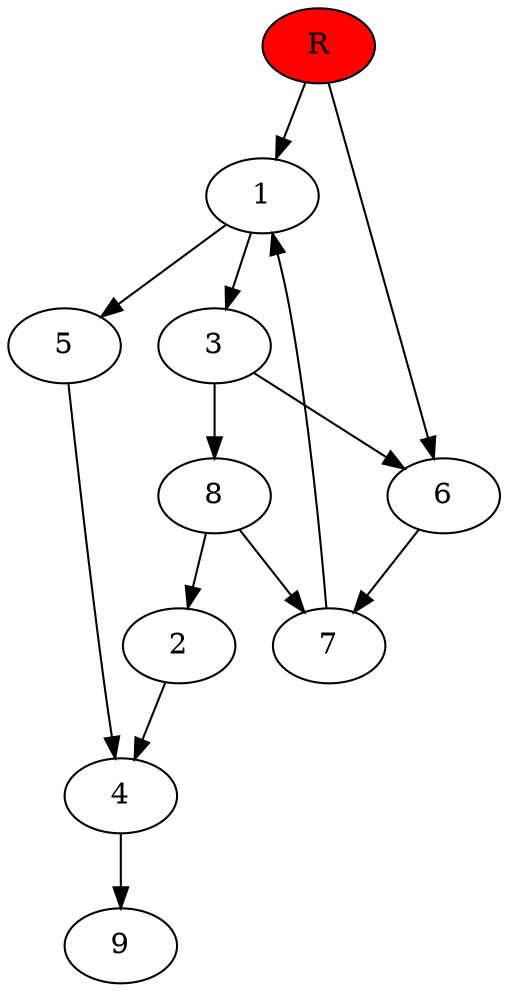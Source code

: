 digraph prb70650 {
	1
	2
	3
	4
	5
	6
	7
	8
	R [fillcolor="#ff0000" style=filled]
	1 -> 3
	1 -> 5
	2 -> 4
	3 -> 6
	3 -> 8
	4 -> 9
	5 -> 4
	6 -> 7
	7 -> 1
	8 -> 2
	8 -> 7
	R -> 1
	R -> 6
}
